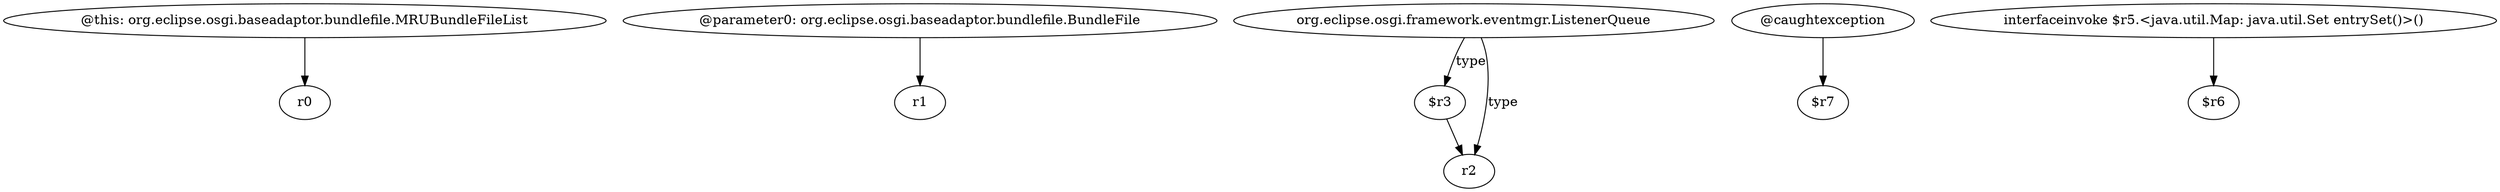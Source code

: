 digraph g {
0[label="@this: org.eclipse.osgi.baseadaptor.bundlefile.MRUBundleFileList"]
1[label="r0"]
0->1[label=""]
2[label="@parameter0: org.eclipse.osgi.baseadaptor.bundlefile.BundleFile"]
3[label="r1"]
2->3[label=""]
4[label="org.eclipse.osgi.framework.eventmgr.ListenerQueue"]
5[label="$r3"]
4->5[label="type"]
6[label="@caughtexception"]
7[label="$r7"]
6->7[label=""]
8[label="r2"]
5->8[label=""]
9[label="interfaceinvoke $r5.<java.util.Map: java.util.Set entrySet()>()"]
10[label="$r6"]
9->10[label=""]
4->8[label="type"]
}
